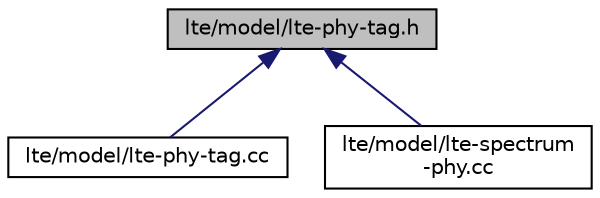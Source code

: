 digraph "lte/model/lte-phy-tag.h"
{
  edge [fontname="Helvetica",fontsize="10",labelfontname="Helvetica",labelfontsize="10"];
  node [fontname="Helvetica",fontsize="10",shape=record];
  Node1 [label="lte/model/lte-phy-tag.h",height=0.2,width=0.4,color="black", fillcolor="grey75", style="filled", fontcolor="black"];
  Node1 -> Node2 [dir="back",color="midnightblue",fontsize="10",style="solid"];
  Node2 [label="lte/model/lte-phy-tag.cc",height=0.2,width=0.4,color="black", fillcolor="white", style="filled",URL="$d0/d59/lte-phy-tag_8cc.html"];
  Node1 -> Node3 [dir="back",color="midnightblue",fontsize="10",style="solid"];
  Node3 [label="lte/model/lte-spectrum\l-phy.cc",height=0.2,width=0.4,color="black", fillcolor="white", style="filled",URL="$d3/dd9/lte-spectrum-phy_8cc.html"];
}
